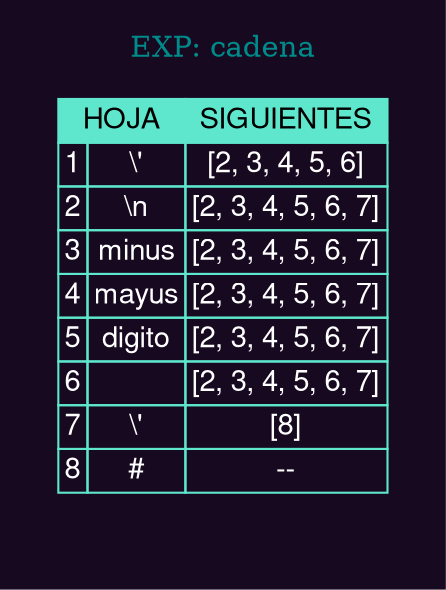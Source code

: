 digraph G {

    fontcolor="cyan4"
    bgcolor="#170920"
    node [fontname="Helvetica,Arial,sans-serif", shape=none, ordering="in"]
    label=" "

    subgraph cluster01{
        color="#170920"
        label="EXP: cadena"
        n0 [label = <
                <table border="0" cellspacing="0" cellborder="1" color="#5ee7cd">
                    <tr><td  colspan="2" align="center" bgcolor="#5ee7cd"><font color="black"> HOJA </font></td>
                    <td  align="center" bgcolor="#5ee7cd"><font color="black"> SIGUIENTES </font></td></tr>
                    <tr><td><font color="white" align="center">1</font></td>
                    <td align="center"><font color="white">\'</font></td>
                    <td ><font color="white" align="center">[2, 3, 4, 5, 6]</font></td></tr>
                    <tr><td><font color="white" align="center">2</font></td>
                    <td align="center"><font color="white">\n</font></td>
                    <td ><font color="white" align="center">[2, 3, 4, 5, 6, 7]</font></td></tr>
                    <tr><td><font color="white" align="center">3</font></td>
                    <td align="center"><font color="white">minus</font></td>
                    <td ><font color="white" align="center">[2, 3, 4, 5, 6, 7]</font></td></tr>
                    <tr><td><font color="white" align="center">4</font></td>
                    <td align="center"><font color="white">mayus</font></td>
                    <td ><font color="white" align="center">[2, 3, 4, 5, 6, 7]</font></td></tr>
                    <tr><td><font color="white" align="center">5</font></td>
                    <td align="center"><font color="white">digito</font></td>
                    <td ><font color="white" align="center">[2, 3, 4, 5, 6, 7]</font></td></tr>
                    <tr><td><font color="white" align="center">6</font></td>
                    <td align="center"><font color="white"> </font></td>
                    <td ><font color="white" align="center">[2, 3, 4, 5, 6, 7]</font></td></tr>
                    <tr><td><font color="white" align="center">7</font></td>
                    <td align="center"><font color="white">\'</font></td>
                    <td ><font color="white" align="center">[8]</font></td></tr>
                    <tr><td><font color="white" align="center">8</font></td>
                    <td align="center"><font color="white">#</font></td>
                    <td ><font color="white" align="center">--</font></td></tr>
                </table>
        > ] ; 
    }
}
